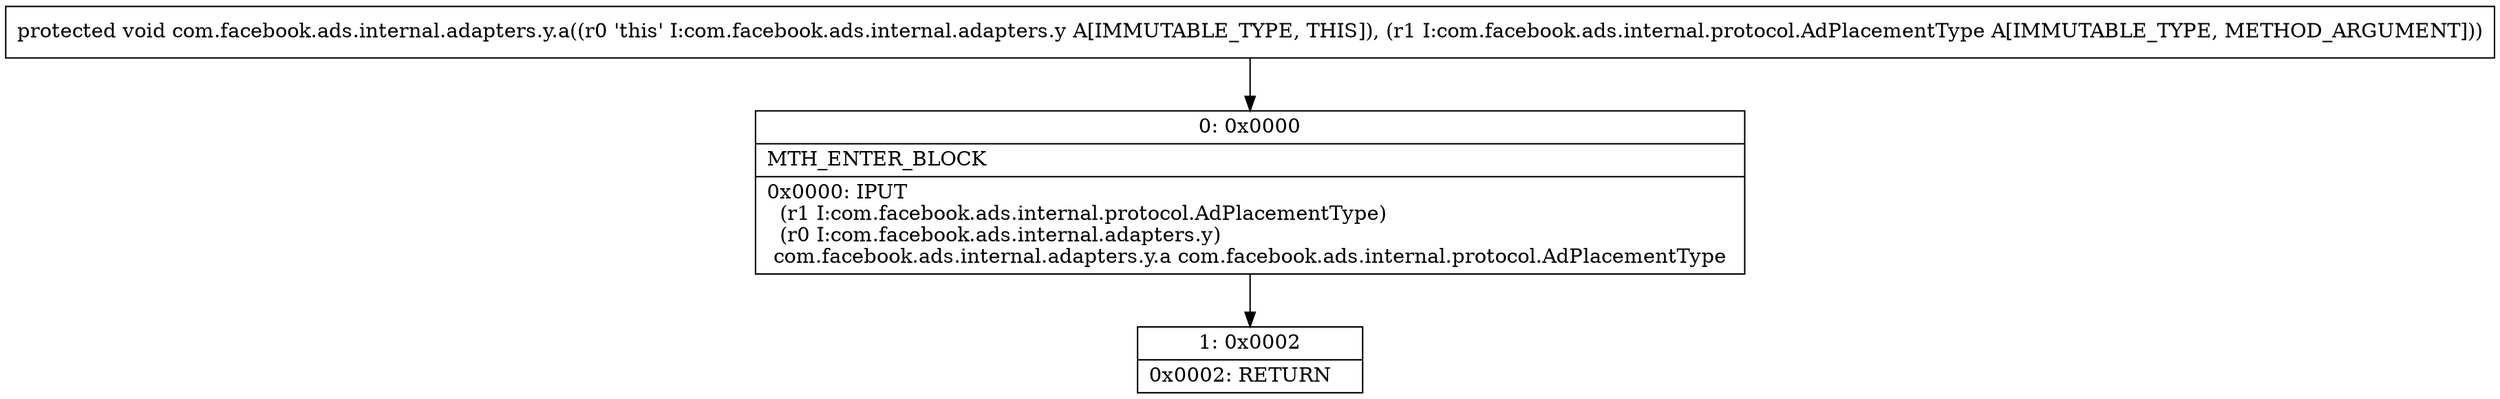 digraph "CFG forcom.facebook.ads.internal.adapters.y.a(Lcom\/facebook\/ads\/internal\/protocol\/AdPlacementType;)V" {
Node_0 [shape=record,label="{0\:\ 0x0000|MTH_ENTER_BLOCK\l|0x0000: IPUT  \l  (r1 I:com.facebook.ads.internal.protocol.AdPlacementType)\l  (r0 I:com.facebook.ads.internal.adapters.y)\l com.facebook.ads.internal.adapters.y.a com.facebook.ads.internal.protocol.AdPlacementType \l}"];
Node_1 [shape=record,label="{1\:\ 0x0002|0x0002: RETURN   \l}"];
MethodNode[shape=record,label="{protected void com.facebook.ads.internal.adapters.y.a((r0 'this' I:com.facebook.ads.internal.adapters.y A[IMMUTABLE_TYPE, THIS]), (r1 I:com.facebook.ads.internal.protocol.AdPlacementType A[IMMUTABLE_TYPE, METHOD_ARGUMENT])) }"];
MethodNode -> Node_0;
Node_0 -> Node_1;
}

